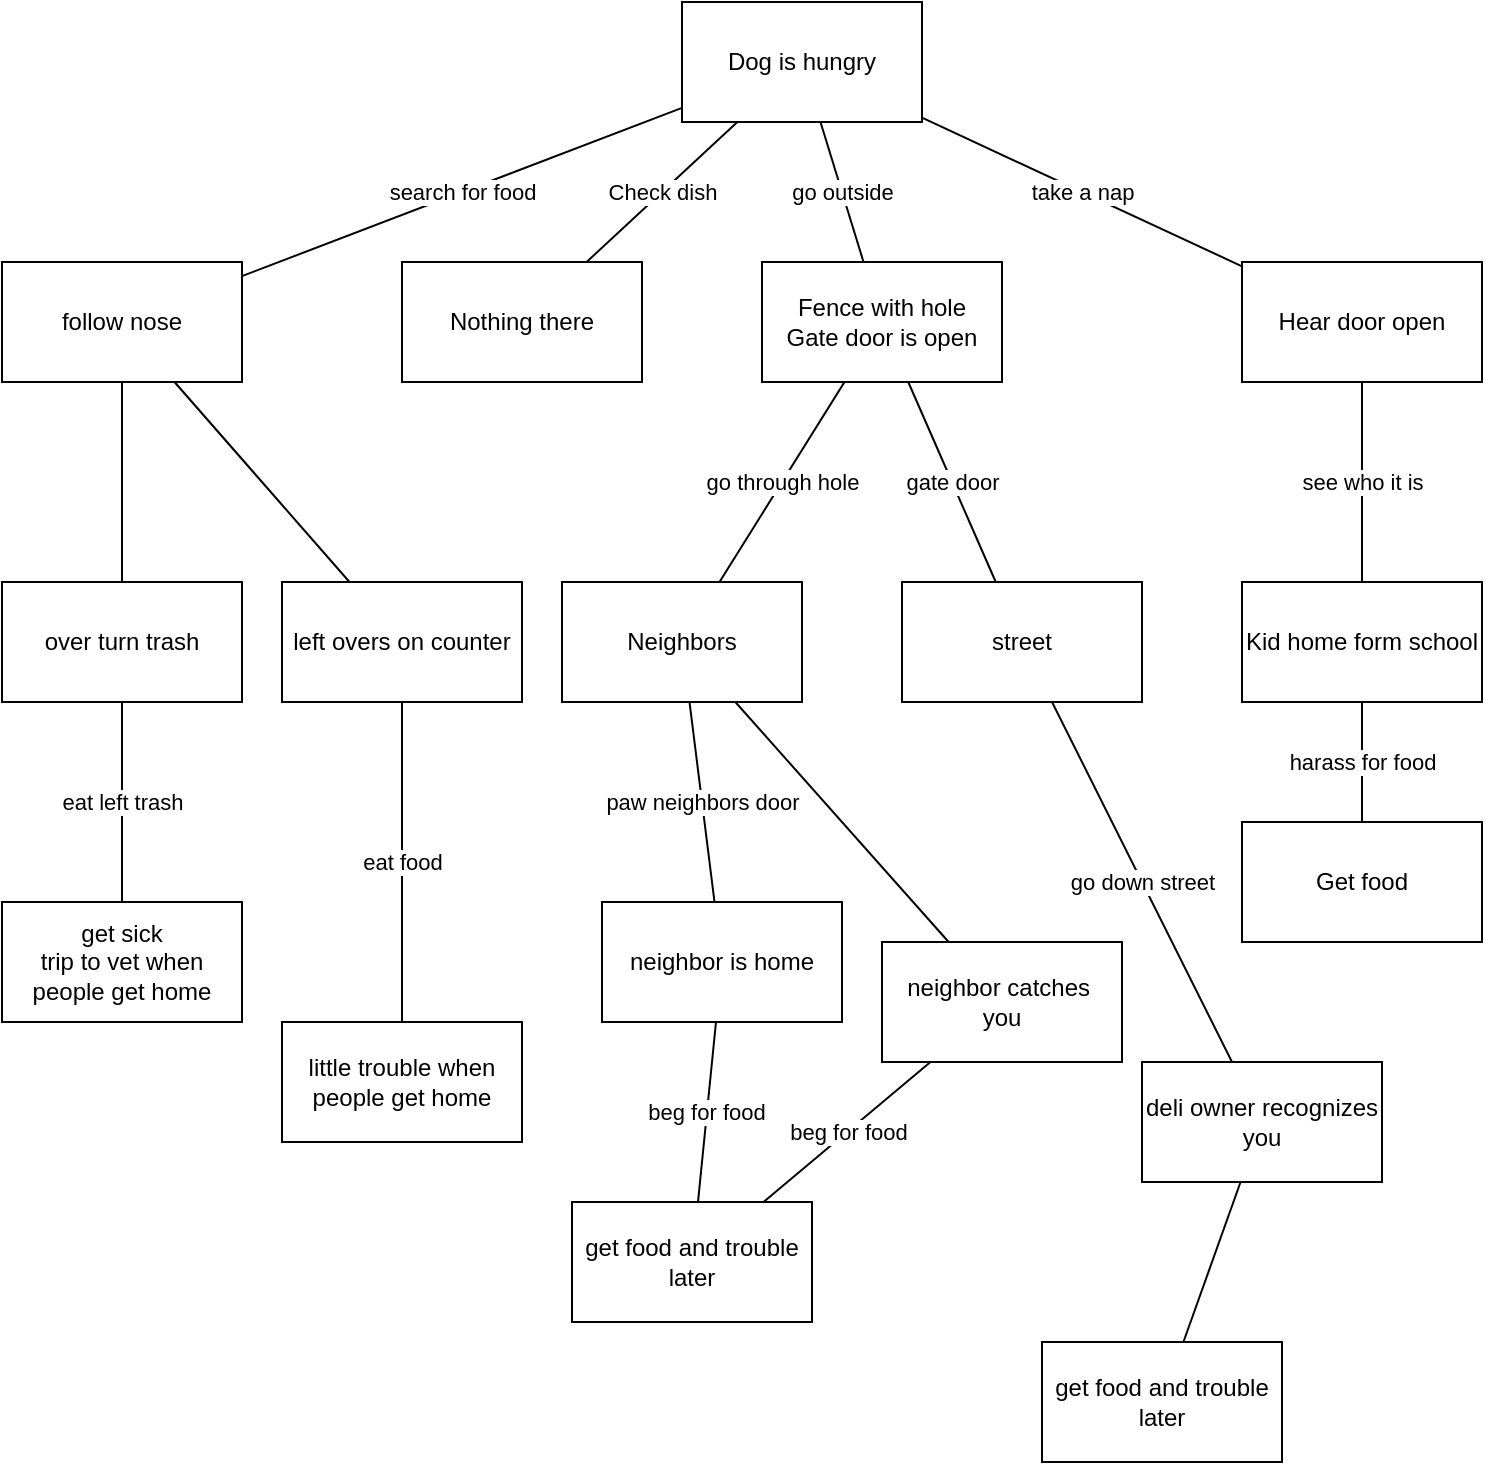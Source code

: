<mxfile>
    <diagram id="Whu9yl_nzPbtghmXsejI" name="Page-1">
        <mxGraphModel dx="900" dy="777" grid="1" gridSize="10" guides="1" tooltips="1" connect="1" arrows="1" fold="1" page="1" pageScale="1" pageWidth="850" pageHeight="1100" math="0" shadow="0">
            <root>
                <mxCell id="0"/>
                <mxCell id="1" parent="0"/>
                <mxCell id="aDHNyGKMJam1_M0monLK-2" value="Dog is hungry" style="rounded=0;whiteSpace=wrap;html=1;" parent="1" vertex="1">
                    <mxGeometry x="360" y="110" width="120" height="60" as="geometry"/>
                </mxCell>
                <mxCell id="aDHNyGKMJam1_M0monLK-3" value="Nothing there" style="rounded=0;whiteSpace=wrap;html=1;" parent="1" vertex="1">
                    <mxGeometry x="220" y="240" width="120" height="60" as="geometry"/>
                </mxCell>
                <mxCell id="aDHNyGKMJam1_M0monLK-4" value="Check dish" style="endArrow=none;html=1;rounded=0;" parent="1" source="aDHNyGKMJam1_M0monLK-3" target="aDHNyGKMJam1_M0monLK-2" edge="1">
                    <mxGeometry width="50" height="50" relative="1" as="geometry">
                        <mxPoint x="290" y="230" as="sourcePoint"/>
                        <mxPoint x="340" y="180" as="targetPoint"/>
                    </mxGeometry>
                </mxCell>
                <mxCell id="aDHNyGKMJam1_M0monLK-5" value="Fence with hole&lt;br&gt;Gate door is open" style="rounded=0;whiteSpace=wrap;html=1;" parent="1" vertex="1">
                    <mxGeometry x="400" y="240" width="120" height="60" as="geometry"/>
                </mxCell>
                <mxCell id="aDHNyGKMJam1_M0monLK-6" value="Hear door open" style="rounded=0;whiteSpace=wrap;html=1;" parent="1" vertex="1">
                    <mxGeometry x="640" y="240" width="120" height="60" as="geometry"/>
                </mxCell>
                <mxCell id="aDHNyGKMJam1_M0monLK-7" value="go outside" style="endArrow=none;html=1;rounded=0;" parent="1" source="aDHNyGKMJam1_M0monLK-5" target="aDHNyGKMJam1_M0monLK-2" edge="1">
                    <mxGeometry width="50" height="50" relative="1" as="geometry">
                        <mxPoint x="520" y="350" as="sourcePoint"/>
                        <mxPoint x="570" y="300" as="targetPoint"/>
                    </mxGeometry>
                </mxCell>
                <mxCell id="aDHNyGKMJam1_M0monLK-8" value="take a nap" style="endArrow=none;html=1;rounded=0;" parent="1" source="aDHNyGKMJam1_M0monLK-2" target="aDHNyGKMJam1_M0monLK-6" edge="1">
                    <mxGeometry width="50" height="50" relative="1" as="geometry">
                        <mxPoint x="550" y="220" as="sourcePoint"/>
                        <mxPoint x="600" y="170" as="targetPoint"/>
                    </mxGeometry>
                </mxCell>
                <mxCell id="aDHNyGKMJam1_M0monLK-9" value="Kid home form school" style="rounded=0;whiteSpace=wrap;html=1;" parent="1" vertex="1">
                    <mxGeometry x="640" y="400" width="120" height="60" as="geometry"/>
                </mxCell>
                <mxCell id="aDHNyGKMJam1_M0monLK-10" value="Get food" style="rounded=0;whiteSpace=wrap;html=1;" parent="1" vertex="1">
                    <mxGeometry x="640" y="520" width="120" height="60" as="geometry"/>
                </mxCell>
                <mxCell id="aDHNyGKMJam1_M0monLK-11" value="harass for food" style="endArrow=none;html=1;rounded=0;" parent="1" source="aDHNyGKMJam1_M0monLK-10" target="aDHNyGKMJam1_M0monLK-9" edge="1">
                    <mxGeometry width="50" height="50" relative="1" as="geometry">
                        <mxPoint x="640" y="500" as="sourcePoint"/>
                        <mxPoint x="690" y="450" as="targetPoint"/>
                    </mxGeometry>
                </mxCell>
                <mxCell id="aDHNyGKMJam1_M0monLK-12" value="see who it is" style="endArrow=none;html=1;rounded=0;" parent="1" source="aDHNyGKMJam1_M0monLK-9" target="aDHNyGKMJam1_M0monLK-6" edge="1">
                    <mxGeometry width="50" height="50" relative="1" as="geometry">
                        <mxPoint x="520" y="410" as="sourcePoint"/>
                        <mxPoint x="570" y="360" as="targetPoint"/>
                    </mxGeometry>
                </mxCell>
                <mxCell id="aDHNyGKMJam1_M0monLK-13" value="follow nose" style="rounded=0;whiteSpace=wrap;html=1;" parent="1" vertex="1">
                    <mxGeometry x="20" y="240" width="120" height="60" as="geometry"/>
                </mxCell>
                <mxCell id="aDHNyGKMJam1_M0monLK-14" value="search for food" style="endArrow=none;html=1;rounded=0;" parent="1" source="aDHNyGKMJam1_M0monLK-13" target="aDHNyGKMJam1_M0monLK-2" edge="1">
                    <mxGeometry width="50" height="50" relative="1" as="geometry">
                        <mxPoint x="220" y="200" as="sourcePoint"/>
                        <mxPoint x="270" y="150" as="targetPoint"/>
                    </mxGeometry>
                </mxCell>
                <mxCell id="aDHNyGKMJam1_M0monLK-15" value="Neighbors" style="rounded=0;whiteSpace=wrap;html=1;" parent="1" vertex="1">
                    <mxGeometry x="300" y="400" width="120" height="60" as="geometry"/>
                </mxCell>
                <mxCell id="aDHNyGKMJam1_M0monLK-16" value="go through hole" style="endArrow=none;html=1;rounded=0;" parent="1" source="aDHNyGKMJam1_M0monLK-15" target="aDHNyGKMJam1_M0monLK-5" edge="1">
                    <mxGeometry width="50" height="50" relative="1" as="geometry">
                        <mxPoint x="400" y="360" as="sourcePoint"/>
                        <mxPoint x="450" y="310" as="targetPoint"/>
                    </mxGeometry>
                </mxCell>
                <mxCell id="aDHNyGKMJam1_M0monLK-17" value="street" style="rounded=0;whiteSpace=wrap;html=1;" parent="1" vertex="1">
                    <mxGeometry x="470" y="400" width="120" height="60" as="geometry"/>
                </mxCell>
                <mxCell id="aDHNyGKMJam1_M0monLK-18" value="gate door" style="endArrow=none;html=1;rounded=0;" parent="1" source="aDHNyGKMJam1_M0monLK-17" target="aDHNyGKMJam1_M0monLK-5" edge="1">
                    <mxGeometry width="50" height="50" relative="1" as="geometry">
                        <mxPoint x="470" y="390" as="sourcePoint"/>
                        <mxPoint x="520" y="340" as="targetPoint"/>
                    </mxGeometry>
                </mxCell>
                <mxCell id="aDHNyGKMJam1_M0monLK-19" value="over turn trash" style="rounded=0;whiteSpace=wrap;html=1;" parent="1" vertex="1">
                    <mxGeometry x="20" y="400" width="120" height="60" as="geometry"/>
                </mxCell>
                <mxCell id="aDHNyGKMJam1_M0monLK-20" value="left overs on counter" style="rounded=0;whiteSpace=wrap;html=1;" parent="1" vertex="1">
                    <mxGeometry x="160" y="400" width="120" height="60" as="geometry"/>
                </mxCell>
                <mxCell id="aDHNyGKMJam1_M0monLK-21" value="" style="endArrow=none;html=1;rounded=0;" parent="1" source="aDHNyGKMJam1_M0monLK-19" target="aDHNyGKMJam1_M0monLK-13" edge="1">
                    <mxGeometry width="50" height="50" relative="1" as="geometry">
                        <mxPoint x="50" y="360" as="sourcePoint"/>
                        <mxPoint x="100" y="310" as="targetPoint"/>
                    </mxGeometry>
                </mxCell>
                <mxCell id="aDHNyGKMJam1_M0monLK-22" value="" style="endArrow=none;html=1;rounded=0;" parent="1" source="aDHNyGKMJam1_M0monLK-20" target="aDHNyGKMJam1_M0monLK-13" edge="1">
                    <mxGeometry width="50" height="50" relative="1" as="geometry">
                        <mxPoint x="180" y="410" as="sourcePoint"/>
                        <mxPoint x="230" y="360" as="targetPoint"/>
                    </mxGeometry>
                </mxCell>
                <mxCell id="aDHNyGKMJam1_M0monLK-23" value="get sick&lt;br&gt;trip to vet when people get home" style="rounded=0;whiteSpace=wrap;html=1;" parent="1" vertex="1">
                    <mxGeometry x="20" y="560" width="120" height="60" as="geometry"/>
                </mxCell>
                <mxCell id="aDHNyGKMJam1_M0monLK-24" value="eat left trash" style="endArrow=none;html=1;rounded=0;" parent="1" source="aDHNyGKMJam1_M0monLK-23" target="aDHNyGKMJam1_M0monLK-19" edge="1">
                    <mxGeometry width="50" height="50" relative="1" as="geometry">
                        <mxPoint x="40" y="540" as="sourcePoint"/>
                        <mxPoint x="90" y="490" as="targetPoint"/>
                    </mxGeometry>
                </mxCell>
                <mxCell id="aDHNyGKMJam1_M0monLK-25" value="little trouble when people get home" style="rounded=0;whiteSpace=wrap;html=1;" parent="1" vertex="1">
                    <mxGeometry x="160" y="620" width="120" height="60" as="geometry"/>
                </mxCell>
                <mxCell id="aDHNyGKMJam1_M0monLK-26" value="eat food" style="endArrow=none;html=1;rounded=0;" parent="1" source="aDHNyGKMJam1_M0monLK-25" target="aDHNyGKMJam1_M0monLK-20" edge="1">
                    <mxGeometry width="50" height="50" relative="1" as="geometry">
                        <mxPoint x="200" y="610" as="sourcePoint"/>
                        <mxPoint x="250" y="560" as="targetPoint"/>
                    </mxGeometry>
                </mxCell>
                <mxCell id="aDHNyGKMJam1_M0monLK-27" value="neighbor is home" style="rounded=0;whiteSpace=wrap;html=1;" parent="1" vertex="1">
                    <mxGeometry x="320" y="560" width="120" height="60" as="geometry"/>
                </mxCell>
                <mxCell id="aDHNyGKMJam1_M0monLK-29" value="get food and trouble later" style="rounded=0;whiteSpace=wrap;html=1;" parent="1" vertex="1">
                    <mxGeometry x="305" y="710" width="120" height="60" as="geometry"/>
                </mxCell>
                <mxCell id="aDHNyGKMJam1_M0monLK-30" value="paw neighbors door" style="endArrow=none;html=1;rounded=0;" parent="1" source="aDHNyGKMJam1_M0monLK-27" target="aDHNyGKMJam1_M0monLK-15" edge="1">
                    <mxGeometry width="50" height="50" relative="1" as="geometry">
                        <mxPoint x="330" y="530" as="sourcePoint"/>
                        <mxPoint x="380" y="480" as="targetPoint"/>
                    </mxGeometry>
                </mxCell>
                <mxCell id="aDHNyGKMJam1_M0monLK-31" value="beg for food" style="endArrow=none;html=1;rounded=0;" parent="1" source="aDHNyGKMJam1_M0monLK-29" target="aDHNyGKMJam1_M0monLK-27" edge="1">
                    <mxGeometry width="50" height="50" relative="1" as="geometry">
                        <mxPoint x="350" y="690" as="sourcePoint"/>
                        <mxPoint x="400" y="640" as="targetPoint"/>
                    </mxGeometry>
                </mxCell>
                <mxCell id="aDHNyGKMJam1_M0monLK-32" value="neighbor catches&amp;nbsp;&lt;br&gt;you" style="rounded=0;whiteSpace=wrap;html=1;" parent="1" vertex="1">
                    <mxGeometry x="460" y="580" width="120" height="60" as="geometry"/>
                </mxCell>
                <mxCell id="aDHNyGKMJam1_M0monLK-33" value="" style="endArrow=none;html=1;rounded=0;" parent="1" source="aDHNyGKMJam1_M0monLK-32" target="aDHNyGKMJam1_M0monLK-15" edge="1">
                    <mxGeometry width="50" height="50" relative="1" as="geometry">
                        <mxPoint x="500" y="580" as="sourcePoint"/>
                        <mxPoint x="550" y="530" as="targetPoint"/>
                    </mxGeometry>
                </mxCell>
                <mxCell id="aDHNyGKMJam1_M0monLK-34" value="beg for food" style="endArrow=none;html=1;rounded=0;" parent="1" source="aDHNyGKMJam1_M0monLK-29" target="aDHNyGKMJam1_M0monLK-32" edge="1">
                    <mxGeometry width="50" height="50" relative="1" as="geometry">
                        <mxPoint x="510" y="740" as="sourcePoint"/>
                        <mxPoint x="560" y="690" as="targetPoint"/>
                    </mxGeometry>
                </mxCell>
                <mxCell id="aDHNyGKMJam1_M0monLK-35" value="go down street" style="endArrow=none;html=1;rounded=0;" parent="1" source="aDHNyGKMJam1_M0monLK-36" target="aDHNyGKMJam1_M0monLK-17" edge="1">
                    <mxGeometry width="50" height="50" relative="1" as="geometry">
                        <mxPoint x="640" y="640" as="sourcePoint"/>
                        <mxPoint x="650" y="650" as="targetPoint"/>
                    </mxGeometry>
                </mxCell>
                <mxCell id="aDHNyGKMJam1_M0monLK-36" value="deli owner recognizes you" style="rounded=0;whiteSpace=wrap;html=1;" parent="1" vertex="1">
                    <mxGeometry x="590" y="640" width="120" height="60" as="geometry"/>
                </mxCell>
                <mxCell id="aDHNyGKMJam1_M0monLK-37" value="get food and trouble later" style="rounded=0;whiteSpace=wrap;html=1;" parent="1" vertex="1">
                    <mxGeometry x="540" y="780" width="120" height="60" as="geometry"/>
                </mxCell>
                <mxCell id="aDHNyGKMJam1_M0monLK-38" value="" style="endArrow=none;html=1;rounded=0;" parent="1" source="aDHNyGKMJam1_M0monLK-37" target="aDHNyGKMJam1_M0monLK-36" edge="1">
                    <mxGeometry width="50" height="50" relative="1" as="geometry">
                        <mxPoint x="600" y="740" as="sourcePoint"/>
                        <mxPoint x="650" y="690" as="targetPoint"/>
                    </mxGeometry>
                </mxCell>
            </root>
        </mxGraphModel>
    </diagram>
</mxfile>